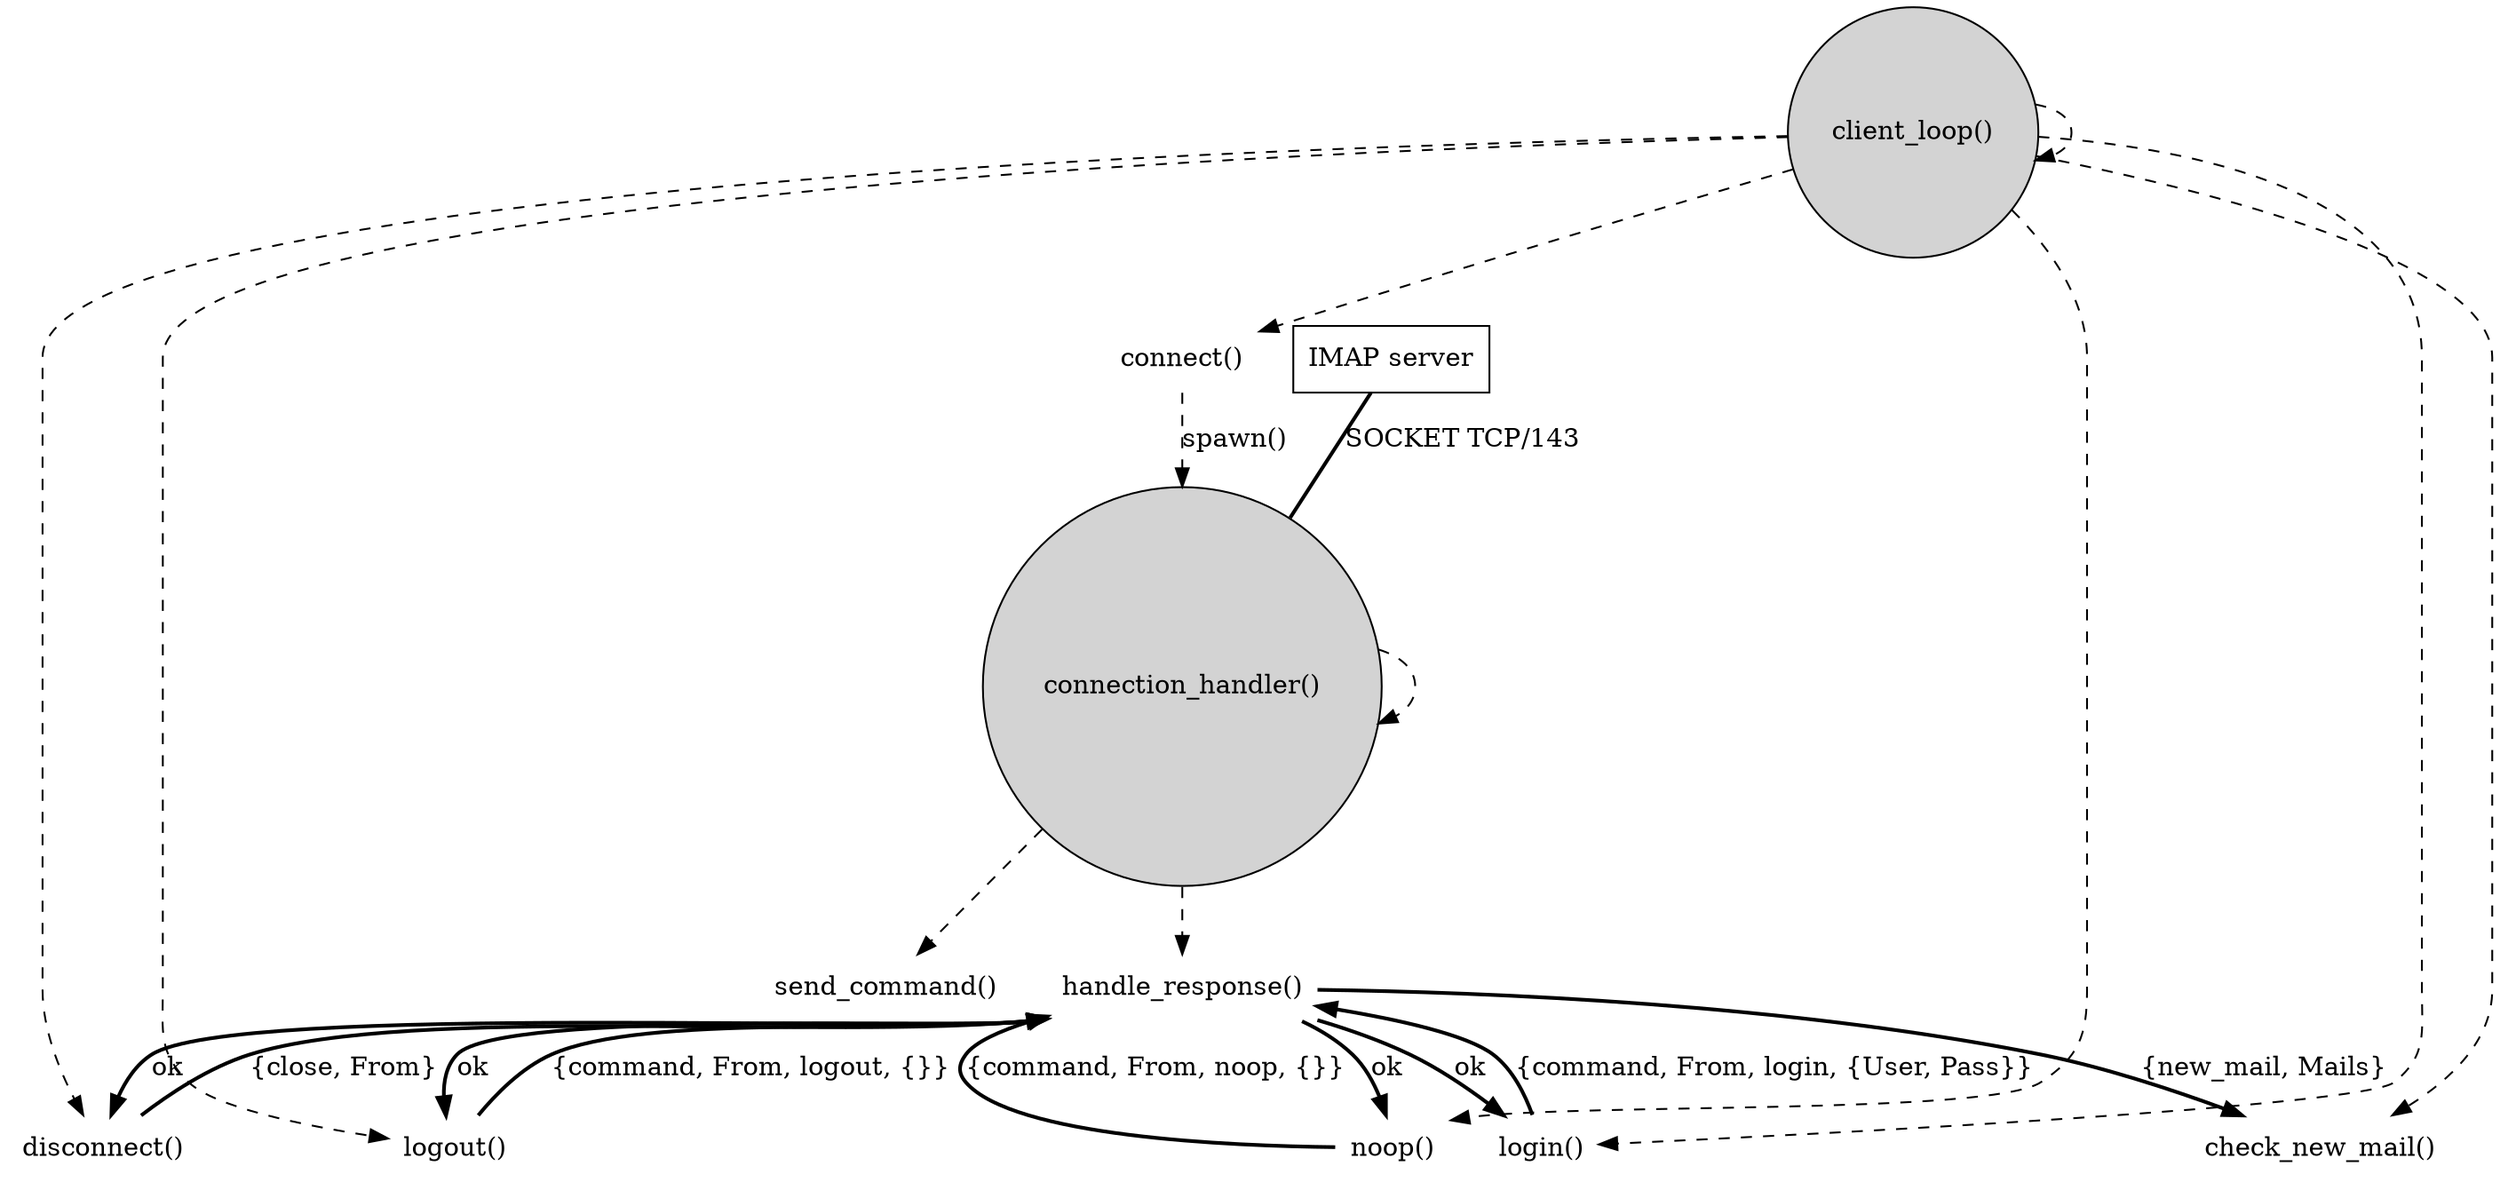 /* neato -Tpdf -o model.pdf model.dot */
/* circo -Tpdf -o model.pdf model.dot */
digraph G {
	graph [overlap=false, splines=true];
	edge [len=3];

	/* External process nodes */
	{ node [shape=box];
		"IMAP server";
	}

	/* Process nodes */
	{ node [shape=circle, style=filled];
		"connection_handler()";
		"client_loop()";
	}

	/* Function nodes */
	{ node [shape=plaintext];
		"connect()";
		"disconnect()";
		"login()";
		"logout()";
		"noop()";
		"handle_response()";
		"send_command()";
		"check_new_mail()";
	}

	/* External process communication graph */
	{ edge [dir=none, style=bold];
		"IMAP server" -> "connection_handler()" [label="SOCKET TCP/143"];
	}

	/* Process communication graph */
	{ edge [style=bold];
		"handle_response()" -> "disconnect()" [label="ok"];
		"handle_response()" -> "login()" [label="ok"];
		"handle_response()" -> "logout()" [label="ok"];
		"handle_response()" -> "noop()" [label="ok"];
		"handle_response()" -> "check_new_mail()" [label="{new_mail, Mails}"];

		"disconnect()" -> "handle_response()" [label="{close, From}"];
		"login()" -> "handle_response()" [label="{command, From, login, {User, Pass}}"];
		"logout()" -> "handle_response()" [label="{command, From, logout, {}}"];
		"noop()" -> "handle_response()" [label="{command, From, noop, {}}"];
	}

	/* Function call graph */
	{ edge [style=dashed];
		"connection_handler()" -> "connection_handler()";
		"client_loop()" -> "client_loop()";

		"connection_handler()" -> "handle_response()";
		"connection_handler()" -> "send_command()";

		"client_loop()" -> "connect()";
		"client_loop()" -> "disconnect()";
		"client_loop()" -> "login()";
		"client_loop()" -> "logout()";
		"client_loop()" -> "noop()";
		"client_loop()" -> "check_new_mail()";

		"connect()" -> "connection_handler()" [label="spawn()"];
	}
}
